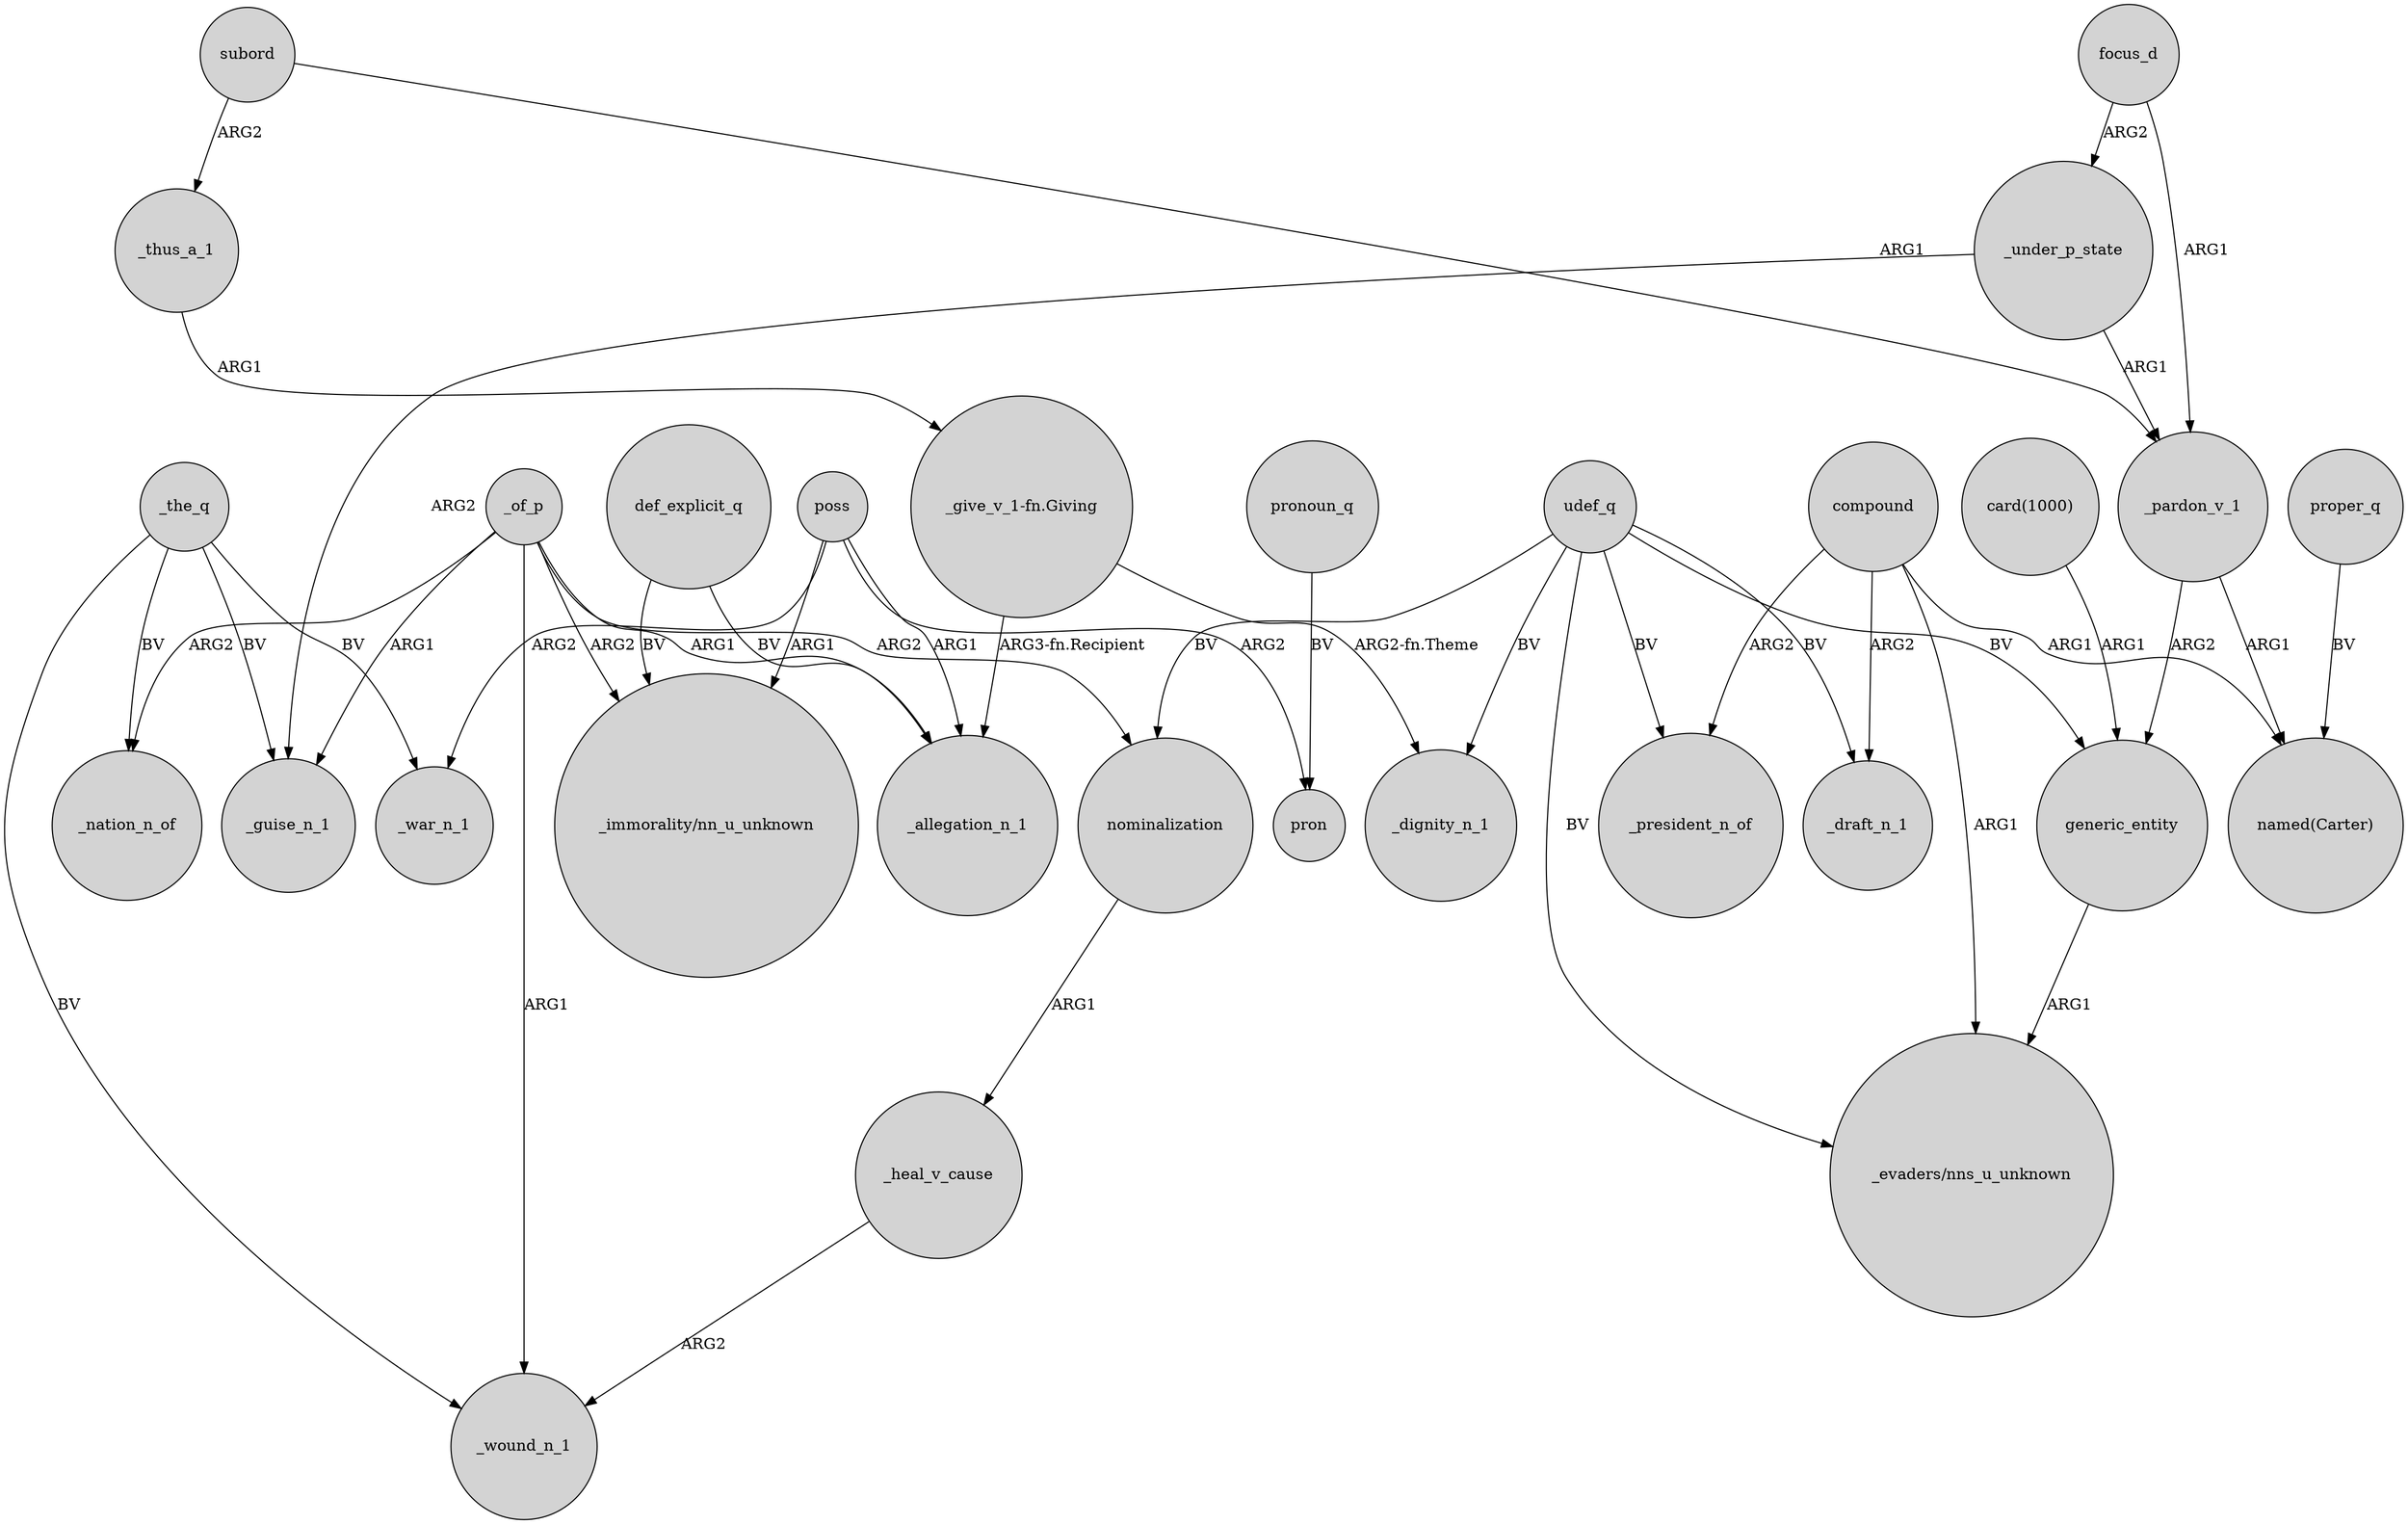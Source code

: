 digraph {
	node [shape=circle style=filled]
	_of_p -> _guise_n_1 [label=ARG1]
	_of_p -> _allegation_n_1 [label=ARG1]
	compound -> _president_n_of [label=ARG2]
	udef_q -> generic_entity [label=BV]
	poss -> pron [label=ARG2]
	compound -> "named(Carter)" [label=ARG1]
	_pardon_v_1 -> "named(Carter)" [label=ARG1]
	subord -> _thus_a_1 [label=ARG2]
	def_explicit_q -> "_immorality/nn_u_unknown" [label=BV]
	nominalization -> _heal_v_cause [label=ARG1]
	_the_q -> _guise_n_1 [label=BV]
	compound -> _draft_n_1 [label=ARG2]
	_the_q -> _war_n_1 [label=BV]
	poss -> _allegation_n_1 [label=ARG1]
	_the_q -> _wound_n_1 [label=BV]
	generic_entity -> "_evaders/nns_u_unknown" [label=ARG1]
	udef_q -> _draft_n_1 [label=BV]
	proper_q -> "named(Carter)" [label=BV]
	_pardon_v_1 -> generic_entity [label=ARG2]
	"card(1000)" -> generic_entity [label=ARG1]
	compound -> "_evaders/nns_u_unknown" [label=ARG1]
	_under_p_state -> _guise_n_1 [label=ARG2]
	pronoun_q -> pron [label=BV]
	udef_q -> _dignity_n_1 [label=BV]
	_of_p -> _nation_n_of [label=ARG2]
	_the_q -> _nation_n_of [label=BV]
	udef_q -> _president_n_of [label=BV]
	_of_p -> nominalization [label=ARG2]
	udef_q -> "_evaders/nns_u_unknown" [label=BV]
	udef_q -> nominalization [label=BV]
	focus_d -> _pardon_v_1 [label=ARG1]
	_thus_a_1 -> "_give_v_1-fn.Giving" [label=ARG1]
	"_give_v_1-fn.Giving" -> _dignity_n_1 [label="ARG2-fn.Theme"]
	"_give_v_1-fn.Giving" -> _allegation_n_1 [label="ARG3-fn.Recipient"]
	_of_p -> "_immorality/nn_u_unknown" [label=ARG2]
	_under_p_state -> _pardon_v_1 [label=ARG1]
	_of_p -> _wound_n_1 [label=ARG1]
	poss -> _war_n_1 [label=ARG2]
	poss -> "_immorality/nn_u_unknown" [label=ARG1]
	focus_d -> _under_p_state [label=ARG2]
	subord -> _pardon_v_1 [label=ARG1]
	_heal_v_cause -> _wound_n_1 [label=ARG2]
	def_explicit_q -> _allegation_n_1 [label=BV]
}
